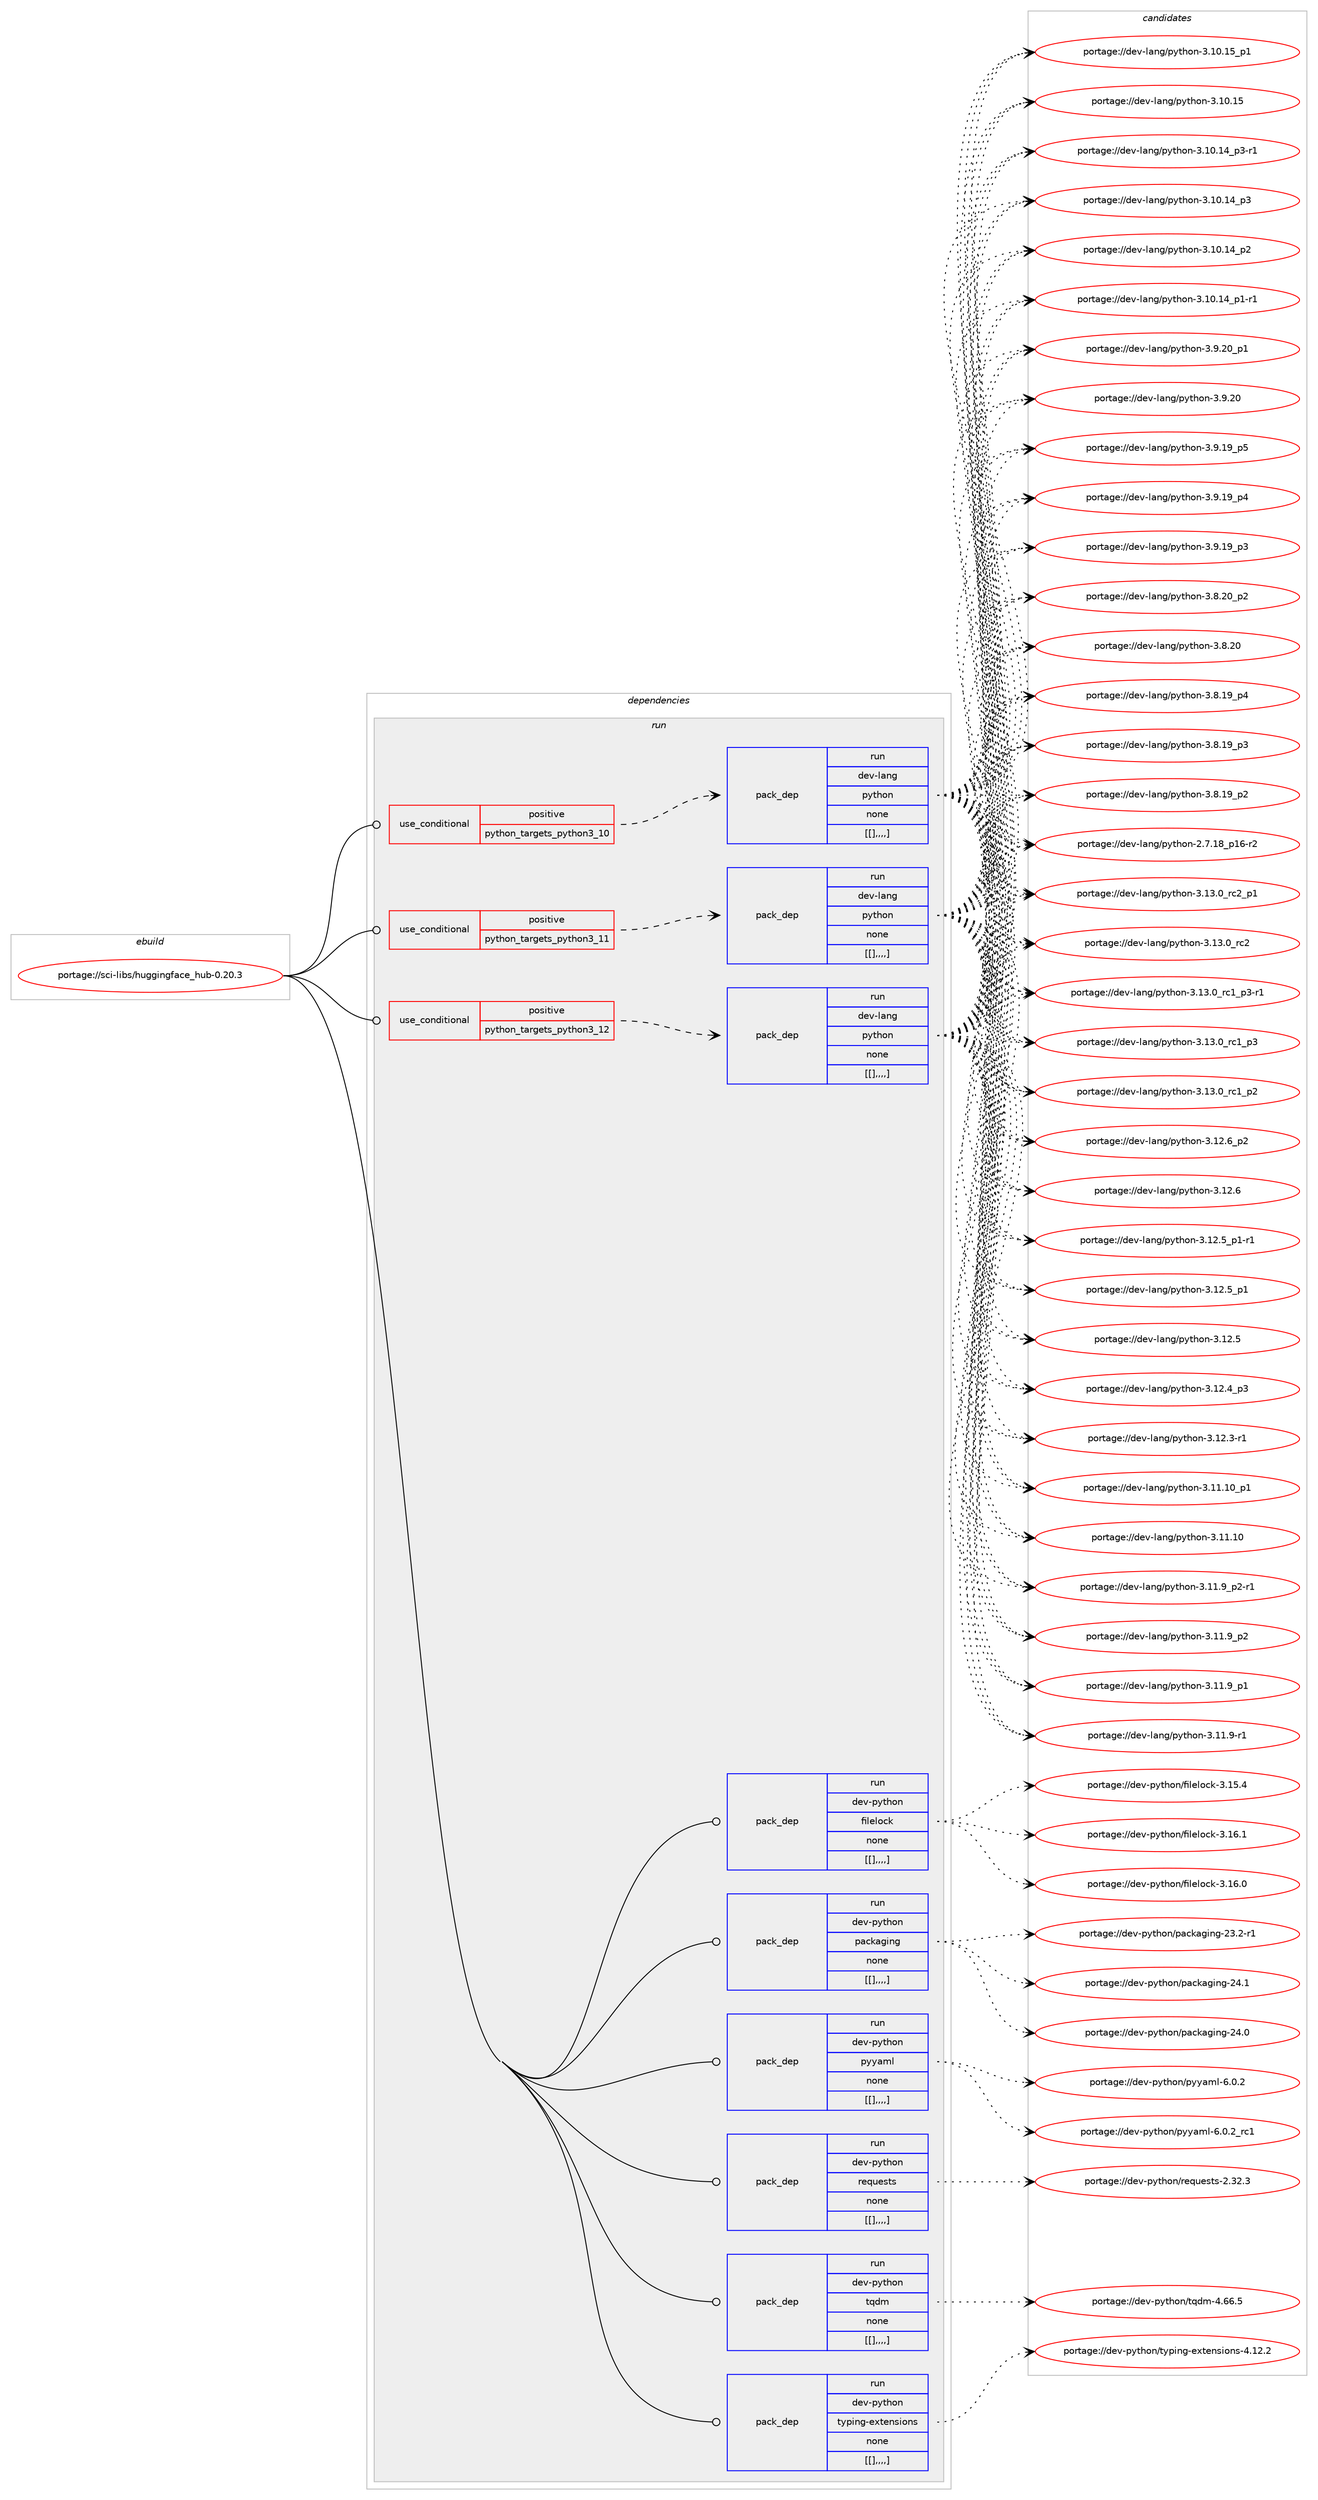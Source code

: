 digraph prolog {

# *************
# Graph options
# *************

newrank=true;
concentrate=true;
compound=true;
graph [rankdir=LR,fontname=Helvetica,fontsize=10,ranksep=1.5];#, ranksep=2.5, nodesep=0.2];
edge  [arrowhead=vee];
node  [fontname=Helvetica,fontsize=10];

# **********
# The ebuild
# **********

subgraph cluster_leftcol {
color=gray;
label=<<i>ebuild</i>>;
id [label="portage://sci-libs/huggingface_hub-0.20.3", color=red, width=4, href="../sci-libs/huggingface_hub-0.20.3.svg"];
}

# ****************
# The dependencies
# ****************

subgraph cluster_midcol {
color=gray;
label=<<i>dependencies</i>>;
subgraph cluster_compile {
fillcolor="#eeeeee";
style=filled;
label=<<i>compile</i>>;
}
subgraph cluster_compileandrun {
fillcolor="#eeeeee";
style=filled;
label=<<i>compile and run</i>>;
}
subgraph cluster_run {
fillcolor="#eeeeee";
style=filled;
label=<<i>run</i>>;
subgraph cond110173 {
dependency412347 [label=<<TABLE BORDER="0" CELLBORDER="1" CELLSPACING="0" CELLPADDING="4"><TR><TD ROWSPAN="3" CELLPADDING="10">use_conditional</TD></TR><TR><TD>positive</TD></TR><TR><TD>python_targets_python3_10</TD></TR></TABLE>>, shape=none, color=red];
subgraph pack299289 {
dependency412348 [label=<<TABLE BORDER="0" CELLBORDER="1" CELLSPACING="0" CELLPADDING="4" WIDTH="220"><TR><TD ROWSPAN="6" CELLPADDING="30">pack_dep</TD></TR><TR><TD WIDTH="110">run</TD></TR><TR><TD>dev-lang</TD></TR><TR><TD>python</TD></TR><TR><TD>none</TD></TR><TR><TD>[[],,,,]</TD></TR></TABLE>>, shape=none, color=blue];
}
dependency412347:e -> dependency412348:w [weight=20,style="dashed",arrowhead="vee"];
}
id:e -> dependency412347:w [weight=20,style="solid",arrowhead="odot"];
subgraph cond110174 {
dependency412349 [label=<<TABLE BORDER="0" CELLBORDER="1" CELLSPACING="0" CELLPADDING="4"><TR><TD ROWSPAN="3" CELLPADDING="10">use_conditional</TD></TR><TR><TD>positive</TD></TR><TR><TD>python_targets_python3_11</TD></TR></TABLE>>, shape=none, color=red];
subgraph pack299290 {
dependency412350 [label=<<TABLE BORDER="0" CELLBORDER="1" CELLSPACING="0" CELLPADDING="4" WIDTH="220"><TR><TD ROWSPAN="6" CELLPADDING="30">pack_dep</TD></TR><TR><TD WIDTH="110">run</TD></TR><TR><TD>dev-lang</TD></TR><TR><TD>python</TD></TR><TR><TD>none</TD></TR><TR><TD>[[],,,,]</TD></TR></TABLE>>, shape=none, color=blue];
}
dependency412349:e -> dependency412350:w [weight=20,style="dashed",arrowhead="vee"];
}
id:e -> dependency412349:w [weight=20,style="solid",arrowhead="odot"];
subgraph cond110175 {
dependency412351 [label=<<TABLE BORDER="0" CELLBORDER="1" CELLSPACING="0" CELLPADDING="4"><TR><TD ROWSPAN="3" CELLPADDING="10">use_conditional</TD></TR><TR><TD>positive</TD></TR><TR><TD>python_targets_python3_12</TD></TR></TABLE>>, shape=none, color=red];
subgraph pack299291 {
dependency412352 [label=<<TABLE BORDER="0" CELLBORDER="1" CELLSPACING="0" CELLPADDING="4" WIDTH="220"><TR><TD ROWSPAN="6" CELLPADDING="30">pack_dep</TD></TR><TR><TD WIDTH="110">run</TD></TR><TR><TD>dev-lang</TD></TR><TR><TD>python</TD></TR><TR><TD>none</TD></TR><TR><TD>[[],,,,]</TD></TR></TABLE>>, shape=none, color=blue];
}
dependency412351:e -> dependency412352:w [weight=20,style="dashed",arrowhead="vee"];
}
id:e -> dependency412351:w [weight=20,style="solid",arrowhead="odot"];
subgraph pack299292 {
dependency412353 [label=<<TABLE BORDER="0" CELLBORDER="1" CELLSPACING="0" CELLPADDING="4" WIDTH="220"><TR><TD ROWSPAN="6" CELLPADDING="30">pack_dep</TD></TR><TR><TD WIDTH="110">run</TD></TR><TR><TD>dev-python</TD></TR><TR><TD>filelock</TD></TR><TR><TD>none</TD></TR><TR><TD>[[],,,,]</TD></TR></TABLE>>, shape=none, color=blue];
}
id:e -> dependency412353:w [weight=20,style="solid",arrowhead="odot"];
subgraph pack299293 {
dependency412354 [label=<<TABLE BORDER="0" CELLBORDER="1" CELLSPACING="0" CELLPADDING="4" WIDTH="220"><TR><TD ROWSPAN="6" CELLPADDING="30">pack_dep</TD></TR><TR><TD WIDTH="110">run</TD></TR><TR><TD>dev-python</TD></TR><TR><TD>packaging</TD></TR><TR><TD>none</TD></TR><TR><TD>[[],,,,]</TD></TR></TABLE>>, shape=none, color=blue];
}
id:e -> dependency412354:w [weight=20,style="solid",arrowhead="odot"];
subgraph pack299294 {
dependency412355 [label=<<TABLE BORDER="0" CELLBORDER="1" CELLSPACING="0" CELLPADDING="4" WIDTH="220"><TR><TD ROWSPAN="6" CELLPADDING="30">pack_dep</TD></TR><TR><TD WIDTH="110">run</TD></TR><TR><TD>dev-python</TD></TR><TR><TD>pyyaml</TD></TR><TR><TD>none</TD></TR><TR><TD>[[],,,,]</TD></TR></TABLE>>, shape=none, color=blue];
}
id:e -> dependency412355:w [weight=20,style="solid",arrowhead="odot"];
subgraph pack299295 {
dependency412356 [label=<<TABLE BORDER="0" CELLBORDER="1" CELLSPACING="0" CELLPADDING="4" WIDTH="220"><TR><TD ROWSPAN="6" CELLPADDING="30">pack_dep</TD></TR><TR><TD WIDTH="110">run</TD></TR><TR><TD>dev-python</TD></TR><TR><TD>requests</TD></TR><TR><TD>none</TD></TR><TR><TD>[[],,,,]</TD></TR></TABLE>>, shape=none, color=blue];
}
id:e -> dependency412356:w [weight=20,style="solid",arrowhead="odot"];
subgraph pack299296 {
dependency412357 [label=<<TABLE BORDER="0" CELLBORDER="1" CELLSPACING="0" CELLPADDING="4" WIDTH="220"><TR><TD ROWSPAN="6" CELLPADDING="30">pack_dep</TD></TR><TR><TD WIDTH="110">run</TD></TR><TR><TD>dev-python</TD></TR><TR><TD>tqdm</TD></TR><TR><TD>none</TD></TR><TR><TD>[[],,,,]</TD></TR></TABLE>>, shape=none, color=blue];
}
id:e -> dependency412357:w [weight=20,style="solid",arrowhead="odot"];
subgraph pack299297 {
dependency412358 [label=<<TABLE BORDER="0" CELLBORDER="1" CELLSPACING="0" CELLPADDING="4" WIDTH="220"><TR><TD ROWSPAN="6" CELLPADDING="30">pack_dep</TD></TR><TR><TD WIDTH="110">run</TD></TR><TR><TD>dev-python</TD></TR><TR><TD>typing-extensions</TD></TR><TR><TD>none</TD></TR><TR><TD>[[],,,,]</TD></TR></TABLE>>, shape=none, color=blue];
}
id:e -> dependency412358:w [weight=20,style="solid",arrowhead="odot"];
}
}

# **************
# The candidates
# **************

subgraph cluster_choices {
rank=same;
color=gray;
label=<<i>candidates</i>>;

subgraph choice299289 {
color=black;
nodesep=1;
choice100101118451089711010347112121116104111110455146495146489511499509511249 [label="portage://dev-lang/python-3.13.0_rc2_p1", color=red, width=4,href="../dev-lang/python-3.13.0_rc2_p1.svg"];
choice10010111845108971101034711212111610411111045514649514648951149950 [label="portage://dev-lang/python-3.13.0_rc2", color=red, width=4,href="../dev-lang/python-3.13.0_rc2.svg"];
choice1001011184510897110103471121211161041111104551464951464895114994995112514511449 [label="portage://dev-lang/python-3.13.0_rc1_p3-r1", color=red, width=4,href="../dev-lang/python-3.13.0_rc1_p3-r1.svg"];
choice100101118451089711010347112121116104111110455146495146489511499499511251 [label="portage://dev-lang/python-3.13.0_rc1_p3", color=red, width=4,href="../dev-lang/python-3.13.0_rc1_p3.svg"];
choice100101118451089711010347112121116104111110455146495146489511499499511250 [label="portage://dev-lang/python-3.13.0_rc1_p2", color=red, width=4,href="../dev-lang/python-3.13.0_rc1_p2.svg"];
choice100101118451089711010347112121116104111110455146495046549511250 [label="portage://dev-lang/python-3.12.6_p2", color=red, width=4,href="../dev-lang/python-3.12.6_p2.svg"];
choice10010111845108971101034711212111610411111045514649504654 [label="portage://dev-lang/python-3.12.6", color=red, width=4,href="../dev-lang/python-3.12.6.svg"];
choice1001011184510897110103471121211161041111104551464950465395112494511449 [label="portage://dev-lang/python-3.12.5_p1-r1", color=red, width=4,href="../dev-lang/python-3.12.5_p1-r1.svg"];
choice100101118451089711010347112121116104111110455146495046539511249 [label="portage://dev-lang/python-3.12.5_p1", color=red, width=4,href="../dev-lang/python-3.12.5_p1.svg"];
choice10010111845108971101034711212111610411111045514649504653 [label="portage://dev-lang/python-3.12.5", color=red, width=4,href="../dev-lang/python-3.12.5.svg"];
choice100101118451089711010347112121116104111110455146495046529511251 [label="portage://dev-lang/python-3.12.4_p3", color=red, width=4,href="../dev-lang/python-3.12.4_p3.svg"];
choice100101118451089711010347112121116104111110455146495046514511449 [label="portage://dev-lang/python-3.12.3-r1", color=red, width=4,href="../dev-lang/python-3.12.3-r1.svg"];
choice10010111845108971101034711212111610411111045514649494649489511249 [label="portage://dev-lang/python-3.11.10_p1", color=red, width=4,href="../dev-lang/python-3.11.10_p1.svg"];
choice1001011184510897110103471121211161041111104551464949464948 [label="portage://dev-lang/python-3.11.10", color=red, width=4,href="../dev-lang/python-3.11.10.svg"];
choice1001011184510897110103471121211161041111104551464949465795112504511449 [label="portage://dev-lang/python-3.11.9_p2-r1", color=red, width=4,href="../dev-lang/python-3.11.9_p2-r1.svg"];
choice100101118451089711010347112121116104111110455146494946579511250 [label="portage://dev-lang/python-3.11.9_p2", color=red, width=4,href="../dev-lang/python-3.11.9_p2.svg"];
choice100101118451089711010347112121116104111110455146494946579511249 [label="portage://dev-lang/python-3.11.9_p1", color=red, width=4,href="../dev-lang/python-3.11.9_p1.svg"];
choice100101118451089711010347112121116104111110455146494946574511449 [label="portage://dev-lang/python-3.11.9-r1", color=red, width=4,href="../dev-lang/python-3.11.9-r1.svg"];
choice10010111845108971101034711212111610411111045514649484649539511249 [label="portage://dev-lang/python-3.10.15_p1", color=red, width=4,href="../dev-lang/python-3.10.15_p1.svg"];
choice1001011184510897110103471121211161041111104551464948464953 [label="portage://dev-lang/python-3.10.15", color=red, width=4,href="../dev-lang/python-3.10.15.svg"];
choice100101118451089711010347112121116104111110455146494846495295112514511449 [label="portage://dev-lang/python-3.10.14_p3-r1", color=red, width=4,href="../dev-lang/python-3.10.14_p3-r1.svg"];
choice10010111845108971101034711212111610411111045514649484649529511251 [label="portage://dev-lang/python-3.10.14_p3", color=red, width=4,href="../dev-lang/python-3.10.14_p3.svg"];
choice10010111845108971101034711212111610411111045514649484649529511250 [label="portage://dev-lang/python-3.10.14_p2", color=red, width=4,href="../dev-lang/python-3.10.14_p2.svg"];
choice100101118451089711010347112121116104111110455146494846495295112494511449 [label="portage://dev-lang/python-3.10.14_p1-r1", color=red, width=4,href="../dev-lang/python-3.10.14_p1-r1.svg"];
choice100101118451089711010347112121116104111110455146574650489511249 [label="portage://dev-lang/python-3.9.20_p1", color=red, width=4,href="../dev-lang/python-3.9.20_p1.svg"];
choice10010111845108971101034711212111610411111045514657465048 [label="portage://dev-lang/python-3.9.20", color=red, width=4,href="../dev-lang/python-3.9.20.svg"];
choice100101118451089711010347112121116104111110455146574649579511253 [label="portage://dev-lang/python-3.9.19_p5", color=red, width=4,href="../dev-lang/python-3.9.19_p5.svg"];
choice100101118451089711010347112121116104111110455146574649579511252 [label="portage://dev-lang/python-3.9.19_p4", color=red, width=4,href="../dev-lang/python-3.9.19_p4.svg"];
choice100101118451089711010347112121116104111110455146574649579511251 [label="portage://dev-lang/python-3.9.19_p3", color=red, width=4,href="../dev-lang/python-3.9.19_p3.svg"];
choice100101118451089711010347112121116104111110455146564650489511250 [label="portage://dev-lang/python-3.8.20_p2", color=red, width=4,href="../dev-lang/python-3.8.20_p2.svg"];
choice10010111845108971101034711212111610411111045514656465048 [label="portage://dev-lang/python-3.8.20", color=red, width=4,href="../dev-lang/python-3.8.20.svg"];
choice100101118451089711010347112121116104111110455146564649579511252 [label="portage://dev-lang/python-3.8.19_p4", color=red, width=4,href="../dev-lang/python-3.8.19_p4.svg"];
choice100101118451089711010347112121116104111110455146564649579511251 [label="portage://dev-lang/python-3.8.19_p3", color=red, width=4,href="../dev-lang/python-3.8.19_p3.svg"];
choice100101118451089711010347112121116104111110455146564649579511250 [label="portage://dev-lang/python-3.8.19_p2", color=red, width=4,href="../dev-lang/python-3.8.19_p2.svg"];
choice100101118451089711010347112121116104111110455046554649569511249544511450 [label="portage://dev-lang/python-2.7.18_p16-r2", color=red, width=4,href="../dev-lang/python-2.7.18_p16-r2.svg"];
dependency412348:e -> choice100101118451089711010347112121116104111110455146495146489511499509511249:w [style=dotted,weight="100"];
dependency412348:e -> choice10010111845108971101034711212111610411111045514649514648951149950:w [style=dotted,weight="100"];
dependency412348:e -> choice1001011184510897110103471121211161041111104551464951464895114994995112514511449:w [style=dotted,weight="100"];
dependency412348:e -> choice100101118451089711010347112121116104111110455146495146489511499499511251:w [style=dotted,weight="100"];
dependency412348:e -> choice100101118451089711010347112121116104111110455146495146489511499499511250:w [style=dotted,weight="100"];
dependency412348:e -> choice100101118451089711010347112121116104111110455146495046549511250:w [style=dotted,weight="100"];
dependency412348:e -> choice10010111845108971101034711212111610411111045514649504654:w [style=dotted,weight="100"];
dependency412348:e -> choice1001011184510897110103471121211161041111104551464950465395112494511449:w [style=dotted,weight="100"];
dependency412348:e -> choice100101118451089711010347112121116104111110455146495046539511249:w [style=dotted,weight="100"];
dependency412348:e -> choice10010111845108971101034711212111610411111045514649504653:w [style=dotted,weight="100"];
dependency412348:e -> choice100101118451089711010347112121116104111110455146495046529511251:w [style=dotted,weight="100"];
dependency412348:e -> choice100101118451089711010347112121116104111110455146495046514511449:w [style=dotted,weight="100"];
dependency412348:e -> choice10010111845108971101034711212111610411111045514649494649489511249:w [style=dotted,weight="100"];
dependency412348:e -> choice1001011184510897110103471121211161041111104551464949464948:w [style=dotted,weight="100"];
dependency412348:e -> choice1001011184510897110103471121211161041111104551464949465795112504511449:w [style=dotted,weight="100"];
dependency412348:e -> choice100101118451089711010347112121116104111110455146494946579511250:w [style=dotted,weight="100"];
dependency412348:e -> choice100101118451089711010347112121116104111110455146494946579511249:w [style=dotted,weight="100"];
dependency412348:e -> choice100101118451089711010347112121116104111110455146494946574511449:w [style=dotted,weight="100"];
dependency412348:e -> choice10010111845108971101034711212111610411111045514649484649539511249:w [style=dotted,weight="100"];
dependency412348:e -> choice1001011184510897110103471121211161041111104551464948464953:w [style=dotted,weight="100"];
dependency412348:e -> choice100101118451089711010347112121116104111110455146494846495295112514511449:w [style=dotted,weight="100"];
dependency412348:e -> choice10010111845108971101034711212111610411111045514649484649529511251:w [style=dotted,weight="100"];
dependency412348:e -> choice10010111845108971101034711212111610411111045514649484649529511250:w [style=dotted,weight="100"];
dependency412348:e -> choice100101118451089711010347112121116104111110455146494846495295112494511449:w [style=dotted,weight="100"];
dependency412348:e -> choice100101118451089711010347112121116104111110455146574650489511249:w [style=dotted,weight="100"];
dependency412348:e -> choice10010111845108971101034711212111610411111045514657465048:w [style=dotted,weight="100"];
dependency412348:e -> choice100101118451089711010347112121116104111110455146574649579511253:w [style=dotted,weight="100"];
dependency412348:e -> choice100101118451089711010347112121116104111110455146574649579511252:w [style=dotted,weight="100"];
dependency412348:e -> choice100101118451089711010347112121116104111110455146574649579511251:w [style=dotted,weight="100"];
dependency412348:e -> choice100101118451089711010347112121116104111110455146564650489511250:w [style=dotted,weight="100"];
dependency412348:e -> choice10010111845108971101034711212111610411111045514656465048:w [style=dotted,weight="100"];
dependency412348:e -> choice100101118451089711010347112121116104111110455146564649579511252:w [style=dotted,weight="100"];
dependency412348:e -> choice100101118451089711010347112121116104111110455146564649579511251:w [style=dotted,weight="100"];
dependency412348:e -> choice100101118451089711010347112121116104111110455146564649579511250:w [style=dotted,weight="100"];
dependency412348:e -> choice100101118451089711010347112121116104111110455046554649569511249544511450:w [style=dotted,weight="100"];
}
subgraph choice299290 {
color=black;
nodesep=1;
choice100101118451089711010347112121116104111110455146495146489511499509511249 [label="portage://dev-lang/python-3.13.0_rc2_p1", color=red, width=4,href="../dev-lang/python-3.13.0_rc2_p1.svg"];
choice10010111845108971101034711212111610411111045514649514648951149950 [label="portage://dev-lang/python-3.13.0_rc2", color=red, width=4,href="../dev-lang/python-3.13.0_rc2.svg"];
choice1001011184510897110103471121211161041111104551464951464895114994995112514511449 [label="portage://dev-lang/python-3.13.0_rc1_p3-r1", color=red, width=4,href="../dev-lang/python-3.13.0_rc1_p3-r1.svg"];
choice100101118451089711010347112121116104111110455146495146489511499499511251 [label="portage://dev-lang/python-3.13.0_rc1_p3", color=red, width=4,href="../dev-lang/python-3.13.0_rc1_p3.svg"];
choice100101118451089711010347112121116104111110455146495146489511499499511250 [label="portage://dev-lang/python-3.13.0_rc1_p2", color=red, width=4,href="../dev-lang/python-3.13.0_rc1_p2.svg"];
choice100101118451089711010347112121116104111110455146495046549511250 [label="portage://dev-lang/python-3.12.6_p2", color=red, width=4,href="../dev-lang/python-3.12.6_p2.svg"];
choice10010111845108971101034711212111610411111045514649504654 [label="portage://dev-lang/python-3.12.6", color=red, width=4,href="../dev-lang/python-3.12.6.svg"];
choice1001011184510897110103471121211161041111104551464950465395112494511449 [label="portage://dev-lang/python-3.12.5_p1-r1", color=red, width=4,href="../dev-lang/python-3.12.5_p1-r1.svg"];
choice100101118451089711010347112121116104111110455146495046539511249 [label="portage://dev-lang/python-3.12.5_p1", color=red, width=4,href="../dev-lang/python-3.12.5_p1.svg"];
choice10010111845108971101034711212111610411111045514649504653 [label="portage://dev-lang/python-3.12.5", color=red, width=4,href="../dev-lang/python-3.12.5.svg"];
choice100101118451089711010347112121116104111110455146495046529511251 [label="portage://dev-lang/python-3.12.4_p3", color=red, width=4,href="../dev-lang/python-3.12.4_p3.svg"];
choice100101118451089711010347112121116104111110455146495046514511449 [label="portage://dev-lang/python-3.12.3-r1", color=red, width=4,href="../dev-lang/python-3.12.3-r1.svg"];
choice10010111845108971101034711212111610411111045514649494649489511249 [label="portage://dev-lang/python-3.11.10_p1", color=red, width=4,href="../dev-lang/python-3.11.10_p1.svg"];
choice1001011184510897110103471121211161041111104551464949464948 [label="portage://dev-lang/python-3.11.10", color=red, width=4,href="../dev-lang/python-3.11.10.svg"];
choice1001011184510897110103471121211161041111104551464949465795112504511449 [label="portage://dev-lang/python-3.11.9_p2-r1", color=red, width=4,href="../dev-lang/python-3.11.9_p2-r1.svg"];
choice100101118451089711010347112121116104111110455146494946579511250 [label="portage://dev-lang/python-3.11.9_p2", color=red, width=4,href="../dev-lang/python-3.11.9_p2.svg"];
choice100101118451089711010347112121116104111110455146494946579511249 [label="portage://dev-lang/python-3.11.9_p1", color=red, width=4,href="../dev-lang/python-3.11.9_p1.svg"];
choice100101118451089711010347112121116104111110455146494946574511449 [label="portage://dev-lang/python-3.11.9-r1", color=red, width=4,href="../dev-lang/python-3.11.9-r1.svg"];
choice10010111845108971101034711212111610411111045514649484649539511249 [label="portage://dev-lang/python-3.10.15_p1", color=red, width=4,href="../dev-lang/python-3.10.15_p1.svg"];
choice1001011184510897110103471121211161041111104551464948464953 [label="portage://dev-lang/python-3.10.15", color=red, width=4,href="../dev-lang/python-3.10.15.svg"];
choice100101118451089711010347112121116104111110455146494846495295112514511449 [label="portage://dev-lang/python-3.10.14_p3-r1", color=red, width=4,href="../dev-lang/python-3.10.14_p3-r1.svg"];
choice10010111845108971101034711212111610411111045514649484649529511251 [label="portage://dev-lang/python-3.10.14_p3", color=red, width=4,href="../dev-lang/python-3.10.14_p3.svg"];
choice10010111845108971101034711212111610411111045514649484649529511250 [label="portage://dev-lang/python-3.10.14_p2", color=red, width=4,href="../dev-lang/python-3.10.14_p2.svg"];
choice100101118451089711010347112121116104111110455146494846495295112494511449 [label="portage://dev-lang/python-3.10.14_p1-r1", color=red, width=4,href="../dev-lang/python-3.10.14_p1-r1.svg"];
choice100101118451089711010347112121116104111110455146574650489511249 [label="portage://dev-lang/python-3.9.20_p1", color=red, width=4,href="../dev-lang/python-3.9.20_p1.svg"];
choice10010111845108971101034711212111610411111045514657465048 [label="portage://dev-lang/python-3.9.20", color=red, width=4,href="../dev-lang/python-3.9.20.svg"];
choice100101118451089711010347112121116104111110455146574649579511253 [label="portage://dev-lang/python-3.9.19_p5", color=red, width=4,href="../dev-lang/python-3.9.19_p5.svg"];
choice100101118451089711010347112121116104111110455146574649579511252 [label="portage://dev-lang/python-3.9.19_p4", color=red, width=4,href="../dev-lang/python-3.9.19_p4.svg"];
choice100101118451089711010347112121116104111110455146574649579511251 [label="portage://dev-lang/python-3.9.19_p3", color=red, width=4,href="../dev-lang/python-3.9.19_p3.svg"];
choice100101118451089711010347112121116104111110455146564650489511250 [label="portage://dev-lang/python-3.8.20_p2", color=red, width=4,href="../dev-lang/python-3.8.20_p2.svg"];
choice10010111845108971101034711212111610411111045514656465048 [label="portage://dev-lang/python-3.8.20", color=red, width=4,href="../dev-lang/python-3.8.20.svg"];
choice100101118451089711010347112121116104111110455146564649579511252 [label="portage://dev-lang/python-3.8.19_p4", color=red, width=4,href="../dev-lang/python-3.8.19_p4.svg"];
choice100101118451089711010347112121116104111110455146564649579511251 [label="portage://dev-lang/python-3.8.19_p3", color=red, width=4,href="../dev-lang/python-3.8.19_p3.svg"];
choice100101118451089711010347112121116104111110455146564649579511250 [label="portage://dev-lang/python-3.8.19_p2", color=red, width=4,href="../dev-lang/python-3.8.19_p2.svg"];
choice100101118451089711010347112121116104111110455046554649569511249544511450 [label="portage://dev-lang/python-2.7.18_p16-r2", color=red, width=4,href="../dev-lang/python-2.7.18_p16-r2.svg"];
dependency412350:e -> choice100101118451089711010347112121116104111110455146495146489511499509511249:w [style=dotted,weight="100"];
dependency412350:e -> choice10010111845108971101034711212111610411111045514649514648951149950:w [style=dotted,weight="100"];
dependency412350:e -> choice1001011184510897110103471121211161041111104551464951464895114994995112514511449:w [style=dotted,weight="100"];
dependency412350:e -> choice100101118451089711010347112121116104111110455146495146489511499499511251:w [style=dotted,weight="100"];
dependency412350:e -> choice100101118451089711010347112121116104111110455146495146489511499499511250:w [style=dotted,weight="100"];
dependency412350:e -> choice100101118451089711010347112121116104111110455146495046549511250:w [style=dotted,weight="100"];
dependency412350:e -> choice10010111845108971101034711212111610411111045514649504654:w [style=dotted,weight="100"];
dependency412350:e -> choice1001011184510897110103471121211161041111104551464950465395112494511449:w [style=dotted,weight="100"];
dependency412350:e -> choice100101118451089711010347112121116104111110455146495046539511249:w [style=dotted,weight="100"];
dependency412350:e -> choice10010111845108971101034711212111610411111045514649504653:w [style=dotted,weight="100"];
dependency412350:e -> choice100101118451089711010347112121116104111110455146495046529511251:w [style=dotted,weight="100"];
dependency412350:e -> choice100101118451089711010347112121116104111110455146495046514511449:w [style=dotted,weight="100"];
dependency412350:e -> choice10010111845108971101034711212111610411111045514649494649489511249:w [style=dotted,weight="100"];
dependency412350:e -> choice1001011184510897110103471121211161041111104551464949464948:w [style=dotted,weight="100"];
dependency412350:e -> choice1001011184510897110103471121211161041111104551464949465795112504511449:w [style=dotted,weight="100"];
dependency412350:e -> choice100101118451089711010347112121116104111110455146494946579511250:w [style=dotted,weight="100"];
dependency412350:e -> choice100101118451089711010347112121116104111110455146494946579511249:w [style=dotted,weight="100"];
dependency412350:e -> choice100101118451089711010347112121116104111110455146494946574511449:w [style=dotted,weight="100"];
dependency412350:e -> choice10010111845108971101034711212111610411111045514649484649539511249:w [style=dotted,weight="100"];
dependency412350:e -> choice1001011184510897110103471121211161041111104551464948464953:w [style=dotted,weight="100"];
dependency412350:e -> choice100101118451089711010347112121116104111110455146494846495295112514511449:w [style=dotted,weight="100"];
dependency412350:e -> choice10010111845108971101034711212111610411111045514649484649529511251:w [style=dotted,weight="100"];
dependency412350:e -> choice10010111845108971101034711212111610411111045514649484649529511250:w [style=dotted,weight="100"];
dependency412350:e -> choice100101118451089711010347112121116104111110455146494846495295112494511449:w [style=dotted,weight="100"];
dependency412350:e -> choice100101118451089711010347112121116104111110455146574650489511249:w [style=dotted,weight="100"];
dependency412350:e -> choice10010111845108971101034711212111610411111045514657465048:w [style=dotted,weight="100"];
dependency412350:e -> choice100101118451089711010347112121116104111110455146574649579511253:w [style=dotted,weight="100"];
dependency412350:e -> choice100101118451089711010347112121116104111110455146574649579511252:w [style=dotted,weight="100"];
dependency412350:e -> choice100101118451089711010347112121116104111110455146574649579511251:w [style=dotted,weight="100"];
dependency412350:e -> choice100101118451089711010347112121116104111110455146564650489511250:w [style=dotted,weight="100"];
dependency412350:e -> choice10010111845108971101034711212111610411111045514656465048:w [style=dotted,weight="100"];
dependency412350:e -> choice100101118451089711010347112121116104111110455146564649579511252:w [style=dotted,weight="100"];
dependency412350:e -> choice100101118451089711010347112121116104111110455146564649579511251:w [style=dotted,weight="100"];
dependency412350:e -> choice100101118451089711010347112121116104111110455146564649579511250:w [style=dotted,weight="100"];
dependency412350:e -> choice100101118451089711010347112121116104111110455046554649569511249544511450:w [style=dotted,weight="100"];
}
subgraph choice299291 {
color=black;
nodesep=1;
choice100101118451089711010347112121116104111110455146495146489511499509511249 [label="portage://dev-lang/python-3.13.0_rc2_p1", color=red, width=4,href="../dev-lang/python-3.13.0_rc2_p1.svg"];
choice10010111845108971101034711212111610411111045514649514648951149950 [label="portage://dev-lang/python-3.13.0_rc2", color=red, width=4,href="../dev-lang/python-3.13.0_rc2.svg"];
choice1001011184510897110103471121211161041111104551464951464895114994995112514511449 [label="portage://dev-lang/python-3.13.0_rc1_p3-r1", color=red, width=4,href="../dev-lang/python-3.13.0_rc1_p3-r1.svg"];
choice100101118451089711010347112121116104111110455146495146489511499499511251 [label="portage://dev-lang/python-3.13.0_rc1_p3", color=red, width=4,href="../dev-lang/python-3.13.0_rc1_p3.svg"];
choice100101118451089711010347112121116104111110455146495146489511499499511250 [label="portage://dev-lang/python-3.13.0_rc1_p2", color=red, width=4,href="../dev-lang/python-3.13.0_rc1_p2.svg"];
choice100101118451089711010347112121116104111110455146495046549511250 [label="portage://dev-lang/python-3.12.6_p2", color=red, width=4,href="../dev-lang/python-3.12.6_p2.svg"];
choice10010111845108971101034711212111610411111045514649504654 [label="portage://dev-lang/python-3.12.6", color=red, width=4,href="../dev-lang/python-3.12.6.svg"];
choice1001011184510897110103471121211161041111104551464950465395112494511449 [label="portage://dev-lang/python-3.12.5_p1-r1", color=red, width=4,href="../dev-lang/python-3.12.5_p1-r1.svg"];
choice100101118451089711010347112121116104111110455146495046539511249 [label="portage://dev-lang/python-3.12.5_p1", color=red, width=4,href="../dev-lang/python-3.12.5_p1.svg"];
choice10010111845108971101034711212111610411111045514649504653 [label="portage://dev-lang/python-3.12.5", color=red, width=4,href="../dev-lang/python-3.12.5.svg"];
choice100101118451089711010347112121116104111110455146495046529511251 [label="portage://dev-lang/python-3.12.4_p3", color=red, width=4,href="../dev-lang/python-3.12.4_p3.svg"];
choice100101118451089711010347112121116104111110455146495046514511449 [label="portage://dev-lang/python-3.12.3-r1", color=red, width=4,href="../dev-lang/python-3.12.3-r1.svg"];
choice10010111845108971101034711212111610411111045514649494649489511249 [label="portage://dev-lang/python-3.11.10_p1", color=red, width=4,href="../dev-lang/python-3.11.10_p1.svg"];
choice1001011184510897110103471121211161041111104551464949464948 [label="portage://dev-lang/python-3.11.10", color=red, width=4,href="../dev-lang/python-3.11.10.svg"];
choice1001011184510897110103471121211161041111104551464949465795112504511449 [label="portage://dev-lang/python-3.11.9_p2-r1", color=red, width=4,href="../dev-lang/python-3.11.9_p2-r1.svg"];
choice100101118451089711010347112121116104111110455146494946579511250 [label="portage://dev-lang/python-3.11.9_p2", color=red, width=4,href="../dev-lang/python-3.11.9_p2.svg"];
choice100101118451089711010347112121116104111110455146494946579511249 [label="portage://dev-lang/python-3.11.9_p1", color=red, width=4,href="../dev-lang/python-3.11.9_p1.svg"];
choice100101118451089711010347112121116104111110455146494946574511449 [label="portage://dev-lang/python-3.11.9-r1", color=red, width=4,href="../dev-lang/python-3.11.9-r1.svg"];
choice10010111845108971101034711212111610411111045514649484649539511249 [label="portage://dev-lang/python-3.10.15_p1", color=red, width=4,href="../dev-lang/python-3.10.15_p1.svg"];
choice1001011184510897110103471121211161041111104551464948464953 [label="portage://dev-lang/python-3.10.15", color=red, width=4,href="../dev-lang/python-3.10.15.svg"];
choice100101118451089711010347112121116104111110455146494846495295112514511449 [label="portage://dev-lang/python-3.10.14_p3-r1", color=red, width=4,href="../dev-lang/python-3.10.14_p3-r1.svg"];
choice10010111845108971101034711212111610411111045514649484649529511251 [label="portage://dev-lang/python-3.10.14_p3", color=red, width=4,href="../dev-lang/python-3.10.14_p3.svg"];
choice10010111845108971101034711212111610411111045514649484649529511250 [label="portage://dev-lang/python-3.10.14_p2", color=red, width=4,href="../dev-lang/python-3.10.14_p2.svg"];
choice100101118451089711010347112121116104111110455146494846495295112494511449 [label="portage://dev-lang/python-3.10.14_p1-r1", color=red, width=4,href="../dev-lang/python-3.10.14_p1-r1.svg"];
choice100101118451089711010347112121116104111110455146574650489511249 [label="portage://dev-lang/python-3.9.20_p1", color=red, width=4,href="../dev-lang/python-3.9.20_p1.svg"];
choice10010111845108971101034711212111610411111045514657465048 [label="portage://dev-lang/python-3.9.20", color=red, width=4,href="../dev-lang/python-3.9.20.svg"];
choice100101118451089711010347112121116104111110455146574649579511253 [label="portage://dev-lang/python-3.9.19_p5", color=red, width=4,href="../dev-lang/python-3.9.19_p5.svg"];
choice100101118451089711010347112121116104111110455146574649579511252 [label="portage://dev-lang/python-3.9.19_p4", color=red, width=4,href="../dev-lang/python-3.9.19_p4.svg"];
choice100101118451089711010347112121116104111110455146574649579511251 [label="portage://dev-lang/python-3.9.19_p3", color=red, width=4,href="../dev-lang/python-3.9.19_p3.svg"];
choice100101118451089711010347112121116104111110455146564650489511250 [label="portage://dev-lang/python-3.8.20_p2", color=red, width=4,href="../dev-lang/python-3.8.20_p2.svg"];
choice10010111845108971101034711212111610411111045514656465048 [label="portage://dev-lang/python-3.8.20", color=red, width=4,href="../dev-lang/python-3.8.20.svg"];
choice100101118451089711010347112121116104111110455146564649579511252 [label="portage://dev-lang/python-3.8.19_p4", color=red, width=4,href="../dev-lang/python-3.8.19_p4.svg"];
choice100101118451089711010347112121116104111110455146564649579511251 [label="portage://dev-lang/python-3.8.19_p3", color=red, width=4,href="../dev-lang/python-3.8.19_p3.svg"];
choice100101118451089711010347112121116104111110455146564649579511250 [label="portage://dev-lang/python-3.8.19_p2", color=red, width=4,href="../dev-lang/python-3.8.19_p2.svg"];
choice100101118451089711010347112121116104111110455046554649569511249544511450 [label="portage://dev-lang/python-2.7.18_p16-r2", color=red, width=4,href="../dev-lang/python-2.7.18_p16-r2.svg"];
dependency412352:e -> choice100101118451089711010347112121116104111110455146495146489511499509511249:w [style=dotted,weight="100"];
dependency412352:e -> choice10010111845108971101034711212111610411111045514649514648951149950:w [style=dotted,weight="100"];
dependency412352:e -> choice1001011184510897110103471121211161041111104551464951464895114994995112514511449:w [style=dotted,weight="100"];
dependency412352:e -> choice100101118451089711010347112121116104111110455146495146489511499499511251:w [style=dotted,weight="100"];
dependency412352:e -> choice100101118451089711010347112121116104111110455146495146489511499499511250:w [style=dotted,weight="100"];
dependency412352:e -> choice100101118451089711010347112121116104111110455146495046549511250:w [style=dotted,weight="100"];
dependency412352:e -> choice10010111845108971101034711212111610411111045514649504654:w [style=dotted,weight="100"];
dependency412352:e -> choice1001011184510897110103471121211161041111104551464950465395112494511449:w [style=dotted,weight="100"];
dependency412352:e -> choice100101118451089711010347112121116104111110455146495046539511249:w [style=dotted,weight="100"];
dependency412352:e -> choice10010111845108971101034711212111610411111045514649504653:w [style=dotted,weight="100"];
dependency412352:e -> choice100101118451089711010347112121116104111110455146495046529511251:w [style=dotted,weight="100"];
dependency412352:e -> choice100101118451089711010347112121116104111110455146495046514511449:w [style=dotted,weight="100"];
dependency412352:e -> choice10010111845108971101034711212111610411111045514649494649489511249:w [style=dotted,weight="100"];
dependency412352:e -> choice1001011184510897110103471121211161041111104551464949464948:w [style=dotted,weight="100"];
dependency412352:e -> choice1001011184510897110103471121211161041111104551464949465795112504511449:w [style=dotted,weight="100"];
dependency412352:e -> choice100101118451089711010347112121116104111110455146494946579511250:w [style=dotted,weight="100"];
dependency412352:e -> choice100101118451089711010347112121116104111110455146494946579511249:w [style=dotted,weight="100"];
dependency412352:e -> choice100101118451089711010347112121116104111110455146494946574511449:w [style=dotted,weight="100"];
dependency412352:e -> choice10010111845108971101034711212111610411111045514649484649539511249:w [style=dotted,weight="100"];
dependency412352:e -> choice1001011184510897110103471121211161041111104551464948464953:w [style=dotted,weight="100"];
dependency412352:e -> choice100101118451089711010347112121116104111110455146494846495295112514511449:w [style=dotted,weight="100"];
dependency412352:e -> choice10010111845108971101034711212111610411111045514649484649529511251:w [style=dotted,weight="100"];
dependency412352:e -> choice10010111845108971101034711212111610411111045514649484649529511250:w [style=dotted,weight="100"];
dependency412352:e -> choice100101118451089711010347112121116104111110455146494846495295112494511449:w [style=dotted,weight="100"];
dependency412352:e -> choice100101118451089711010347112121116104111110455146574650489511249:w [style=dotted,weight="100"];
dependency412352:e -> choice10010111845108971101034711212111610411111045514657465048:w [style=dotted,weight="100"];
dependency412352:e -> choice100101118451089711010347112121116104111110455146574649579511253:w [style=dotted,weight="100"];
dependency412352:e -> choice100101118451089711010347112121116104111110455146574649579511252:w [style=dotted,weight="100"];
dependency412352:e -> choice100101118451089711010347112121116104111110455146574649579511251:w [style=dotted,weight="100"];
dependency412352:e -> choice100101118451089711010347112121116104111110455146564650489511250:w [style=dotted,weight="100"];
dependency412352:e -> choice10010111845108971101034711212111610411111045514656465048:w [style=dotted,weight="100"];
dependency412352:e -> choice100101118451089711010347112121116104111110455146564649579511252:w [style=dotted,weight="100"];
dependency412352:e -> choice100101118451089711010347112121116104111110455146564649579511251:w [style=dotted,weight="100"];
dependency412352:e -> choice100101118451089711010347112121116104111110455146564649579511250:w [style=dotted,weight="100"];
dependency412352:e -> choice100101118451089711010347112121116104111110455046554649569511249544511450:w [style=dotted,weight="100"];
}
subgraph choice299292 {
color=black;
nodesep=1;
choice10010111845112121116104111110471021051081011081119910745514649544649 [label="portage://dev-python/filelock-3.16.1", color=red, width=4,href="../dev-python/filelock-3.16.1.svg"];
choice10010111845112121116104111110471021051081011081119910745514649544648 [label="portage://dev-python/filelock-3.16.0", color=red, width=4,href="../dev-python/filelock-3.16.0.svg"];
choice10010111845112121116104111110471021051081011081119910745514649534652 [label="portage://dev-python/filelock-3.15.4", color=red, width=4,href="../dev-python/filelock-3.15.4.svg"];
dependency412353:e -> choice10010111845112121116104111110471021051081011081119910745514649544649:w [style=dotted,weight="100"];
dependency412353:e -> choice10010111845112121116104111110471021051081011081119910745514649544648:w [style=dotted,weight="100"];
dependency412353:e -> choice10010111845112121116104111110471021051081011081119910745514649534652:w [style=dotted,weight="100"];
}
subgraph choice299293 {
color=black;
nodesep=1;
choice10010111845112121116104111110471129799107971031051101034550524649 [label="portage://dev-python/packaging-24.1", color=red, width=4,href="../dev-python/packaging-24.1.svg"];
choice10010111845112121116104111110471129799107971031051101034550524648 [label="portage://dev-python/packaging-24.0", color=red, width=4,href="../dev-python/packaging-24.0.svg"];
choice100101118451121211161041111104711297991079710310511010345505146504511449 [label="portage://dev-python/packaging-23.2-r1", color=red, width=4,href="../dev-python/packaging-23.2-r1.svg"];
dependency412354:e -> choice10010111845112121116104111110471129799107971031051101034550524649:w [style=dotted,weight="100"];
dependency412354:e -> choice10010111845112121116104111110471129799107971031051101034550524648:w [style=dotted,weight="100"];
dependency412354:e -> choice100101118451121211161041111104711297991079710310511010345505146504511449:w [style=dotted,weight="100"];
}
subgraph choice299294 {
color=black;
nodesep=1;
choice100101118451121211161041111104711212112197109108455446484650951149949 [label="portage://dev-python/pyyaml-6.0.2_rc1", color=red, width=4,href="../dev-python/pyyaml-6.0.2_rc1.svg"];
choice100101118451121211161041111104711212112197109108455446484650 [label="portage://dev-python/pyyaml-6.0.2", color=red, width=4,href="../dev-python/pyyaml-6.0.2.svg"];
dependency412355:e -> choice100101118451121211161041111104711212112197109108455446484650951149949:w [style=dotted,weight="100"];
dependency412355:e -> choice100101118451121211161041111104711212112197109108455446484650:w [style=dotted,weight="100"];
}
subgraph choice299295 {
color=black;
nodesep=1;
choice100101118451121211161041111104711410111311710111511611545504651504651 [label="portage://dev-python/requests-2.32.3", color=red, width=4,href="../dev-python/requests-2.32.3.svg"];
dependency412356:e -> choice100101118451121211161041111104711410111311710111511611545504651504651:w [style=dotted,weight="100"];
}
subgraph choice299296 {
color=black;
nodesep=1;
choice100101118451121211161041111104711611310010945524654544653 [label="portage://dev-python/tqdm-4.66.5", color=red, width=4,href="../dev-python/tqdm-4.66.5.svg"];
dependency412357:e -> choice100101118451121211161041111104711611310010945524654544653:w [style=dotted,weight="100"];
}
subgraph choice299297 {
color=black;
nodesep=1;
choice10010111845112121116104111110471161211121051101034510112011610111011510511111011545524649504650 [label="portage://dev-python/typing-extensions-4.12.2", color=red, width=4,href="../dev-python/typing-extensions-4.12.2.svg"];
dependency412358:e -> choice10010111845112121116104111110471161211121051101034510112011610111011510511111011545524649504650:w [style=dotted,weight="100"];
}
}

}
